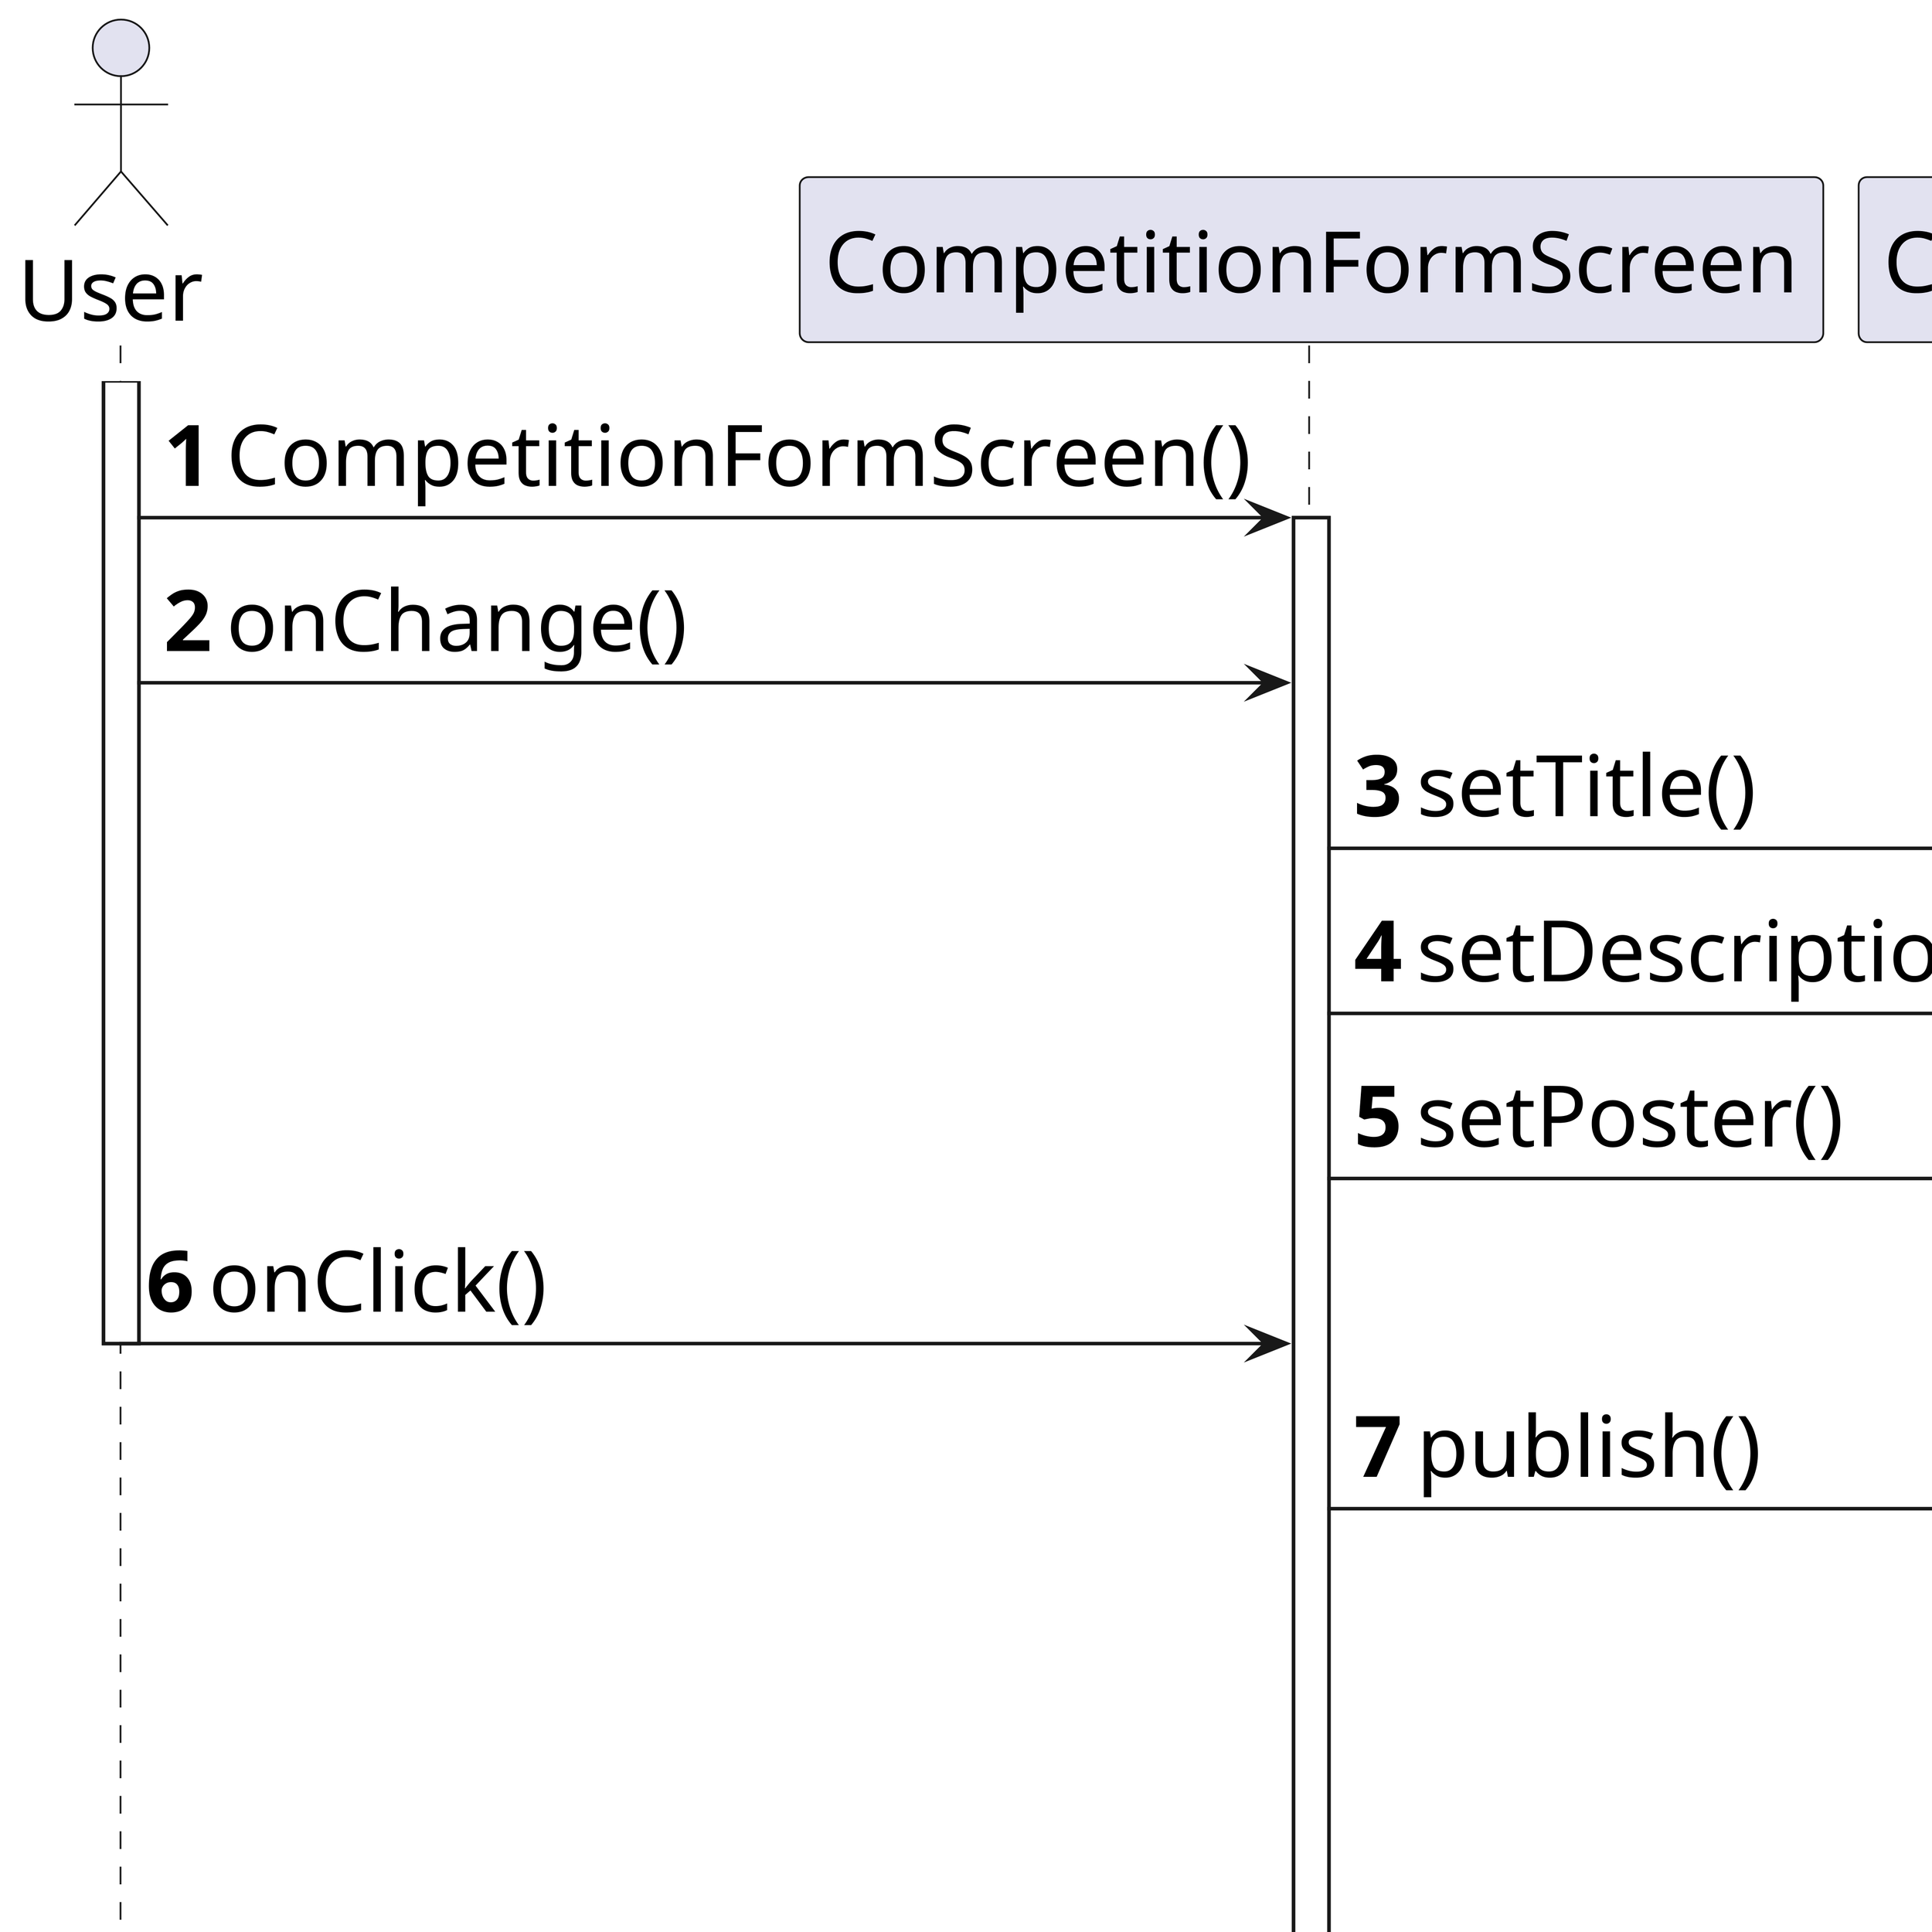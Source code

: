 @startuml
'https://plantuml.com/sequence-diagram
skinparam dpi 720
skinparam DefaultFontSize 24
hide footbox
autonumber

actor User
activate User

User  -> CompetitionFormScreen : CompetitionFormScreen()
activate CompetitionFormScreen

User -> CompetitionFormScreen: onChange()

CompetitionFormScreen -> CompetitionFormViewModel: setTitle()
activate CompetitionFormViewModel

CompetitionFormScreen -> CompetitionFormViewModel: setDescription()

CompetitionFormScreen -> CompetitionFormViewModel: setPoster()

User -> CompetitionFormScreen: onClick()
deactivate User

CompetitionFormScreen -> CompetitionFormViewModel: publish()

CompetitionFormViewModel -> PublishCompetitionUseCase: invoke()
activate PublishCompetitionUseCase

PublishCompetitionUseCase -> PublishCompetitionUseCase: validate()
activate PublishCompetitionUseCase
deactivate PublishCompetitionUseCase

alt validation success
    PublishCompetitionUseCase -> CompetitionRepository: save()
    activate CompetitionRepository

    alt network call success
        CompetitionRepository -> CompetitionRemoteDataSource: save()
        activate CompetitionRemoteDataSource

        CompetitionRemoteDataSource -> HttpClient: post()
        activate HttpClient

        HttpClient -> CompetitionDTO: << create >>
        activate CompetitionDTO
        CompetitionDTO --> HttpClient
        deactivate CompetitionDTO

        HttpClient --> CompetitionRemoteDataSource: response from server

        deactivate HttpClient

        CompetitionRemoteDataSource --> CompetitionRepository: response from server
        deactivate CompetitionRemoteDataSource

        CompetitionRepository -> CompetitionLocalDataSource: save()
        activate CompetitionLocalDataSource

        CompetitionLocalDataSource -> Database
        activate Database
        deactivate Database
        deactivate CompetitionLocalDataSource
    else failure
        CompetitionRepository --> PublishCompetitionUseCase: exception
        deactivate CompetitionRepository

        PublishCompetitionUseCase --> CompetitionFormViewModel: exception

        CompetitionFormViewModel -> CompetitionFormScreen: showSnackbar()
    end
else failure
    PublishCompetitionUseCase --> CompetitionFormViewModel: exception
    deactivate PublishCompetitionUseCase

    CompetitionFormViewModel -> CompetitionFormScreen: showSnackbar()
end
@enduml
